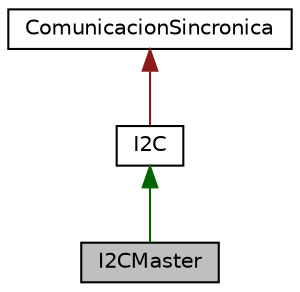 digraph "I2CMaster"
{
 // LATEX_PDF_SIZE
  edge [fontname="Helvetica",fontsize="10",labelfontname="Helvetica",labelfontsize="10"];
  node [fontname="Helvetica",fontsize="10",shape=record];
  Node1 [label="I2CMaster",height=0.2,width=0.4,color="black", fillcolor="grey75", style="filled", fontcolor="black",tooltip="Clase del objeto I2CMaster El objeto I2CMaster genera una comunicación tipo master de I2C utilizando ..."];
  Node2 -> Node1 [dir="back",color="darkgreen",fontsize="10",style="solid",fontname="Helvetica"];
  Node2 [label="I2C",height=0.2,width=0.4,color="black", fillcolor="white", style="filled",URL="$class_i2_c.html",tooltip="Clase del objeto I2C El objeto uart genera una comunicación asincrónica de tipo UART."];
  Node3 -> Node2 [dir="back",color="firebrick4",fontsize="10",style="solid",fontname="Helvetica"];
  Node3 [label="ComunicacionSincronica",height=0.2,width=0.4,color="black", fillcolor="white", style="filled",URL="$class_comunicacion_sincronica.html",tooltip="Clase del objeto ComunicacionAsincronica Clase abstracta pura para la generación de comunicaciones si..."];
}
